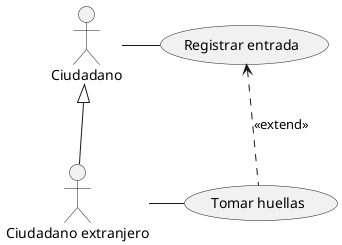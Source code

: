 @startuml

:Ciudadano: as C
(Registrar entrada) as RE
:Ciudadano extranjero: as CE
(Tomar huellas) as TH

C - RE
CE - TH
C <|-- CE
RE <.. TH : <<extend>>

@enduml